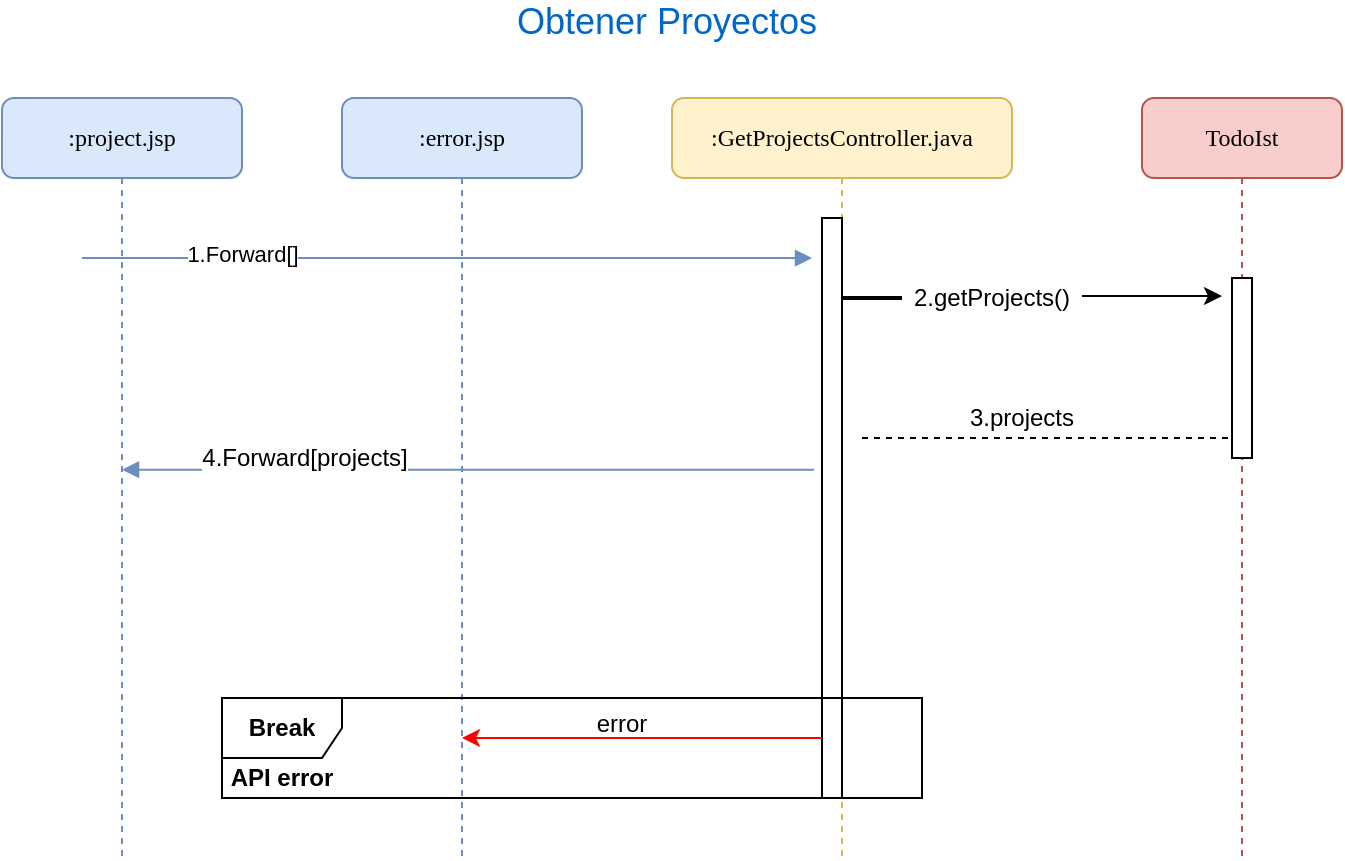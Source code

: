 <mxfile version="10.6.7" type="device"><diagram id="PAMHgrpYF9fYX0UcX3g_" name="Page-1"><mxGraphModel dx="1080" dy="435" grid="1" gridSize="10" guides="1" tooltips="1" connect="1" arrows="1" fold="1" page="1" pageScale="1" pageWidth="827" pageHeight="1169" math="0" shadow="0"><root><mxCell id="0"/><mxCell id="1" parent="0"/><mxCell id="A_eqGJkwwxb5zJPdUTsZ-1" value="1.Forward[]&lt;br&gt;&lt;br&gt;" style="html=1;verticalAlign=bottom;endArrow=block;entryX=-0.5;entryY=0.069;fillColor=#dae8fc;strokeColor=#6c8ebf;rounded=1;entryDx=0;entryDy=0;entryPerimeter=0;" parent="1" target="A_eqGJkwwxb5zJPdUTsZ-5" edge="1"><mxGeometry x="-0.562" y="-20" relative="1" as="geometry"><mxPoint x="100" y="160" as="sourcePoint"/><mxPoint x="446" y="160" as="targetPoint"/><Array as="points"/><mxPoint as="offset"/></mxGeometry></mxCell><mxCell id="A_eqGJkwwxb5zJPdUTsZ-2" value=":project.jsp" style="shape=umlLifeline;perimeter=lifelinePerimeter;whiteSpace=wrap;html=1;container=1;collapsible=0;recursiveResize=0;outlineConnect=0;rounded=1;shadow=0;comic=0;labelBackgroundColor=none;strokeColor=#6c8ebf;strokeWidth=1;fillColor=#dae8fc;fontFamily=Verdana;fontSize=12;align=center;" parent="1" vertex="1"><mxGeometry x="60" y="80" width="120" height="380" as="geometry"/></mxCell><mxCell id="A_eqGJkwwxb5zJPdUTsZ-3" value=":error.jsp" style="shape=umlLifeline;perimeter=lifelinePerimeter;whiteSpace=wrap;html=1;container=1;collapsible=0;recursiveResize=0;outlineConnect=0;rounded=1;shadow=0;comic=0;labelBackgroundColor=none;strokeColor=#6c8ebf;strokeWidth=1;fillColor=#dae8fc;fontFamily=Verdana;fontSize=12;align=center;" parent="1" vertex="1"><mxGeometry x="230" y="80" width="120" height="380" as="geometry"/></mxCell><mxCell id="A_eqGJkwwxb5zJPdUTsZ-4" value=":GetProjectsController.java" style="shape=umlLifeline;perimeter=lifelinePerimeter;whiteSpace=wrap;html=1;container=1;collapsible=0;recursiveResize=0;outlineConnect=0;rounded=1;shadow=0;comic=0;labelBackgroundColor=none;strokeColor=#d6b656;strokeWidth=1;fillColor=#fff2cc;fontFamily=Verdana;fontSize=12;align=center;" parent="1" vertex="1"><mxGeometry x="395" y="80" width="170" height="380" as="geometry"/></mxCell><mxCell id="A_eqGJkwwxb5zJPdUTsZ-5" value="" style="html=1;points=[];perimeter=orthogonalPerimeter;rounded=0;shadow=0;comic=0;labelBackgroundColor=none;strokeColor=#000000;strokeWidth=1;fillColor=#FFFFFF;fontFamily=Verdana;fontSize=12;fontColor=#000000;align=center;" parent="A_eqGJkwwxb5zJPdUTsZ-4" vertex="1"><mxGeometry x="75" y="60" width="10" height="290" as="geometry"/></mxCell><mxCell id="A_eqGJkwwxb5zJPdUTsZ-6" value="TodoIst" style="shape=umlLifeline;perimeter=lifelinePerimeter;whiteSpace=wrap;html=1;container=1;collapsible=0;recursiveResize=0;outlineConnect=0;rounded=1;shadow=0;comic=0;labelBackgroundColor=none;strokeColor=#b85450;strokeWidth=1;fillColor=#f8cecc;fontFamily=Verdana;fontSize=12;align=center;" parent="1" vertex="1"><mxGeometry x="630" y="80" width="100" height="380" as="geometry"/></mxCell><mxCell id="A_eqGJkwwxb5zJPdUTsZ-7" value="" style="html=1;points=[];perimeter=orthogonalPerimeter;rounded=0;shadow=0;comic=0;labelBackgroundColor=none;strokeColor=#000000;strokeWidth=1;fillColor=#FFFFFF;fontFamily=Verdana;fontSize=12;fontColor=#000000;align=center;" parent="A_eqGJkwwxb5zJPdUTsZ-6" vertex="1"><mxGeometry x="45" y="90" width="10" height="90" as="geometry"/></mxCell><mxCell id="A_eqGJkwwxb5zJPdUTsZ-8" value="&lt;b&gt;Break&lt;/b&gt;" style="shape=umlFrame;whiteSpace=wrap;html=1;fillColor=#FFFFFF;gradientColor=none;" parent="1" vertex="1"><mxGeometry x="170" y="380" width="350" height="50" as="geometry"/></mxCell><mxCell id="A_eqGJkwwxb5zJPdUTsZ-9" value="" style="endArrow=classic;html=1;" parent="1" edge="1"><mxGeometry width="50" height="50" relative="1" as="geometry"><mxPoint x="600" y="179" as="sourcePoint"/><mxPoint x="670" y="179" as="targetPoint"/></mxGeometry></mxCell><mxCell id="A_eqGJkwwxb5zJPdUTsZ-10" value="2.getProjects()" style="text;html=1;strokeColor=none;fillColor=none;align=center;verticalAlign=middle;whiteSpace=wrap;rounded=0;" parent="1" vertex="1"><mxGeometry x="530" y="170" width="50" height="20" as="geometry"/></mxCell><mxCell id="A_eqGJkwwxb5zJPdUTsZ-11" value="" style="line;strokeWidth=2;html=1;" parent="1" vertex="1"><mxGeometry x="480" y="175" width="30" height="10" as="geometry"/></mxCell><mxCell id="A_eqGJkwwxb5zJPdUTsZ-12" value="" style="endArrow=none;dashed=1;html=1;" parent="1" edge="1"><mxGeometry width="50" height="50" relative="1" as="geometry"><mxPoint x="490" y="250" as="sourcePoint"/><mxPoint x="673" y="250" as="targetPoint"/></mxGeometry></mxCell><mxCell id="A_eqGJkwwxb5zJPdUTsZ-13" value="" style="shape=image;html=1;verticalAlign=top;verticalLabelPosition=bottom;labelBackgroundColor=#ffffff;imageAspect=0;aspect=fixed;image=https://cdn4.iconfinder.com/data/icons/ionicons/512/icon-ios7-arrow-right-128.png;rotation=178;" parent="1" vertex="1"><mxGeometry x="475" y="240" width="20" height="20" as="geometry"/></mxCell><mxCell id="A_eqGJkwwxb5zJPdUTsZ-14" value="3.projects" style="text;html=1;strokeColor=none;fillColor=none;align=center;verticalAlign=middle;whiteSpace=wrap;rounded=0;" parent="1" vertex="1"><mxGeometry x="550" y="230" width="40" height="20" as="geometry"/></mxCell><mxCell id="A_eqGJkwwxb5zJPdUTsZ-15" value="" style="endArrow=classic;html=1;fillColor=#FF0000;strokeColor=#FF0000;" parent="1" target="A_eqGJkwwxb5zJPdUTsZ-3" edge="1"><mxGeometry width="50" height="50" relative="1" as="geometry"><mxPoint x="470" y="400" as="sourcePoint"/><mxPoint x="410" y="330" as="targetPoint"/></mxGeometry></mxCell><mxCell id="A_eqGJkwwxb5zJPdUTsZ-16" value="&lt;b&gt;API error&lt;/b&gt;" style="text;html=1;strokeColor=none;fillColor=none;align=center;verticalAlign=middle;whiteSpace=wrap;rounded=0;" parent="1" vertex="1"><mxGeometry x="170" y="410" width="60" height="20" as="geometry"/></mxCell><mxCell id="A_eqGJkwwxb5zJPdUTsZ-17" value="error&lt;br&gt;&lt;br&gt;" style="text;html=1;strokeColor=none;fillColor=none;align=center;verticalAlign=middle;whiteSpace=wrap;rounded=0;" parent="1" vertex="1"><mxGeometry x="350" y="390" width="40" height="20" as="geometry"/></mxCell><mxCell id="A_eqGJkwwxb5zJPdUTsZ-18" value="&lt;font style=&quot;font-size: 18px&quot; color=&quot;#0066cc&quot;&gt;Obtener Proyectos&lt;br&gt;&lt;/font&gt;&lt;br&gt;" style="text;html=1;strokeColor=none;fillColor=none;align=center;verticalAlign=middle;whiteSpace=wrap;rounded=0;" parent="1" vertex="1"><mxGeometry x="315" y="34" width="155" height="30" as="geometry"/></mxCell><mxCell id="A_eqGJkwwxb5zJPdUTsZ-19" value="" style="html=1;verticalAlign=bottom;endArrow=block;fillColor=#dae8fc;strokeColor=#6c8ebf;rounded=1;exitX=-0.4;exitY=0.434;exitDx=0;exitDy=0;exitPerimeter=0;" parent="1" source="A_eqGJkwwxb5zJPdUTsZ-5" target="A_eqGJkwwxb5zJPdUTsZ-2" edge="1"><mxGeometry x="-0.616" relative="1" as="geometry"><mxPoint x="160" y="260" as="sourcePoint"/><mxPoint x="525" y="260" as="targetPoint"/><Array as="points"/><mxPoint as="offset"/></mxGeometry></mxCell><mxCell id="A_eqGJkwwxb5zJPdUTsZ-20" value="4.Forward[projects]" style="text;html=1;resizable=0;points=[];align=center;verticalAlign=middle;labelBackgroundColor=#ffffff;" parent="A_eqGJkwwxb5zJPdUTsZ-19" vertex="1" connectable="0"><mxGeometry x="-0.896" y="-2" relative="1" as="geometry"><mxPoint x="-237" y="-4" as="offset"/></mxGeometry></mxCell></root></mxGraphModel></diagram></mxfile>